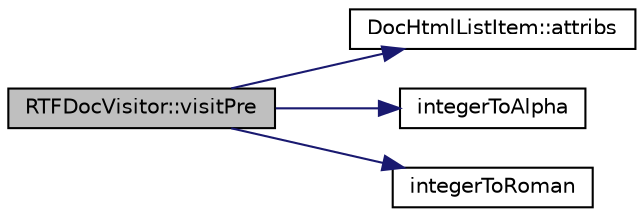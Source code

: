 digraph "RTFDocVisitor::visitPre"
{
 // LATEX_PDF_SIZE
  edge [fontname="Helvetica",fontsize="10",labelfontname="Helvetica",labelfontsize="10"];
  node [fontname="Helvetica",fontsize="10",shape=record];
  rankdir="LR";
  Node1 [label="RTFDocVisitor::visitPre",height=0.2,width=0.4,color="black", fillcolor="grey75", style="filled", fontcolor="black",tooltip=" "];
  Node1 -> Node2 [color="midnightblue",fontsize="10",style="solid",fontname="Helvetica"];
  Node2 [label="DocHtmlListItem::attribs",height=0.2,width=0.4,color="black", fillcolor="white", style="filled",URL="$classDocHtmlListItem.html#a2c0badd651aa4cebd3711ee5a0aaa7a7",tooltip=" "];
  Node1 -> Node3 [color="midnightblue",fontsize="10",style="solid",fontname="Helvetica"];
  Node3 [label="integerToAlpha",height=0.2,width=0.4,color="black", fillcolor="white", style="filled",URL="$util_8cpp.html#a6e984969913a70c9b67da588f68b8a14",tooltip=" "];
  Node1 -> Node4 [color="midnightblue",fontsize="10",style="solid",fontname="Helvetica"];
  Node4 [label="integerToRoman",height=0.2,width=0.4,color="black", fillcolor="white", style="filled",URL="$util_8cpp.html#a3603e3a5f6710fd96b6c634f9e2de708",tooltip=" "];
}

